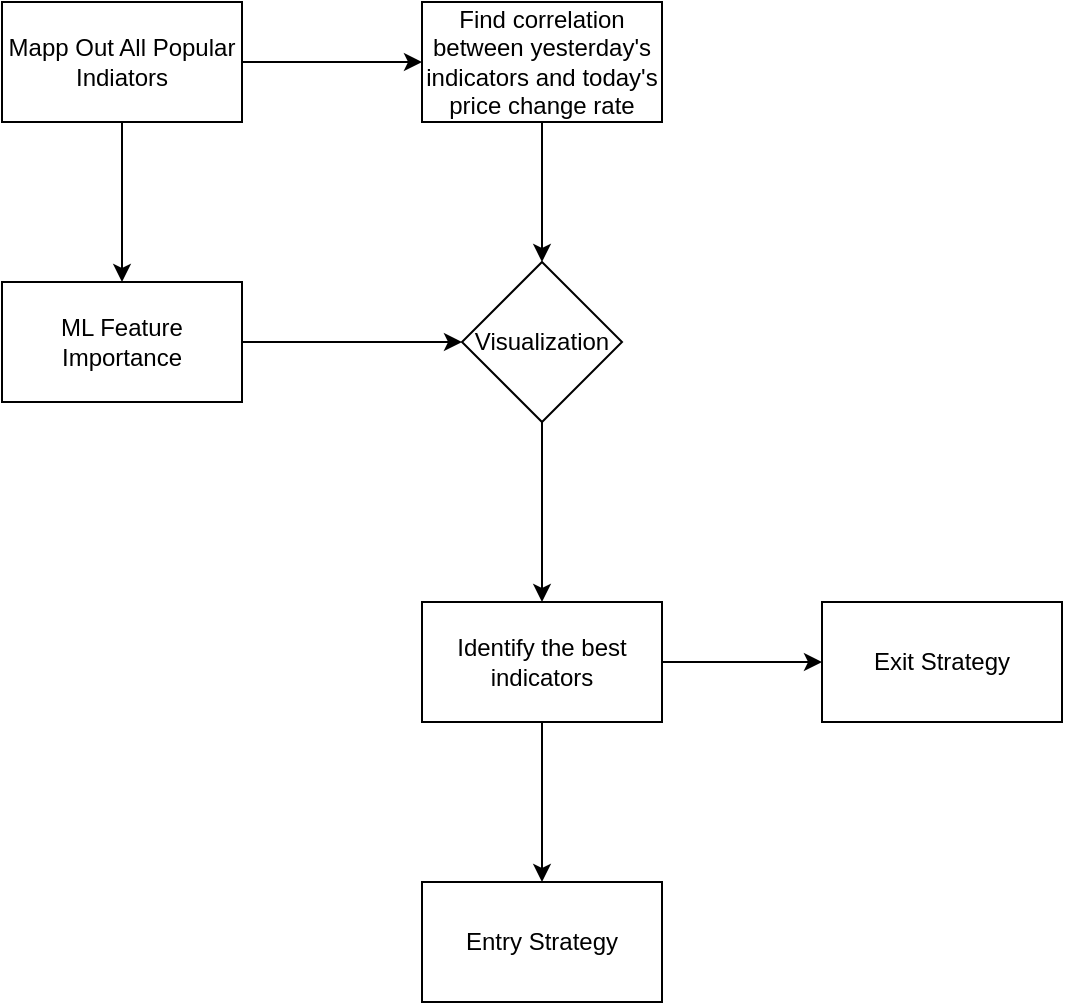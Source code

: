 <mxfile version="16.2.7" type="github"><diagram id="tpxu_sSsZ3oFw5UVlAfC" name="Page-1"><mxGraphModel dx="2253" dy="769" grid="1" gridSize="10" guides="1" tooltips="1" connect="1" arrows="1" fold="1" page="1" pageScale="1" pageWidth="827" pageHeight="1169" math="0" shadow="0"><root><mxCell id="0"/><mxCell id="1" parent="0"/><mxCell id="JvV7v8kjxqwCaFVPu7B1-7" value="" style="edgeStyle=orthogonalEdgeStyle;rounded=0;orthogonalLoop=1;jettySize=auto;html=1;" edge="1" parent="1" source="JvV7v8kjxqwCaFVPu7B1-1" target="JvV7v8kjxqwCaFVPu7B1-6"><mxGeometry relative="1" as="geometry"/></mxCell><mxCell id="JvV7v8kjxqwCaFVPu7B1-1" value="Find correlation between yesterday's indicators and today's price change rate" style="rounded=0;whiteSpace=wrap;html=1;" vertex="1" parent="1"><mxGeometry x="-400" y="270" width="120" height="60" as="geometry"/></mxCell><mxCell id="JvV7v8kjxqwCaFVPu7B1-3" value="" style="edgeStyle=orthogonalEdgeStyle;rounded=0;orthogonalLoop=1;jettySize=auto;html=1;" edge="1" parent="1" source="JvV7v8kjxqwCaFVPu7B1-2" target="JvV7v8kjxqwCaFVPu7B1-1"><mxGeometry relative="1" as="geometry"/></mxCell><mxCell id="JvV7v8kjxqwCaFVPu7B1-5" value="" style="edgeStyle=orthogonalEdgeStyle;rounded=0;orthogonalLoop=1;jettySize=auto;html=1;" edge="1" parent="1" source="JvV7v8kjxqwCaFVPu7B1-2" target="JvV7v8kjxqwCaFVPu7B1-4"><mxGeometry relative="1" as="geometry"/></mxCell><mxCell id="JvV7v8kjxqwCaFVPu7B1-2" value="Mapp Out All Popular Indiators" style="rounded=0;whiteSpace=wrap;html=1;" vertex="1" parent="1"><mxGeometry x="-610" y="270" width="120" height="60" as="geometry"/></mxCell><mxCell id="JvV7v8kjxqwCaFVPu7B1-8" value="" style="edgeStyle=orthogonalEdgeStyle;rounded=0;orthogonalLoop=1;jettySize=auto;html=1;" edge="1" parent="1" source="JvV7v8kjxqwCaFVPu7B1-4" target="JvV7v8kjxqwCaFVPu7B1-6"><mxGeometry relative="1" as="geometry"/></mxCell><mxCell id="JvV7v8kjxqwCaFVPu7B1-4" value="ML Feature Importance" style="whiteSpace=wrap;html=1;rounded=0;" vertex="1" parent="1"><mxGeometry x="-610" y="410" width="120" height="60" as="geometry"/></mxCell><mxCell id="JvV7v8kjxqwCaFVPu7B1-10" value="" style="edgeStyle=orthogonalEdgeStyle;rounded=0;orthogonalLoop=1;jettySize=auto;html=1;" edge="1" parent="1" source="JvV7v8kjxqwCaFVPu7B1-6" target="JvV7v8kjxqwCaFVPu7B1-9"><mxGeometry relative="1" as="geometry"/></mxCell><mxCell id="JvV7v8kjxqwCaFVPu7B1-6" value="Visualization" style="rhombus;whiteSpace=wrap;html=1;rounded=0;" vertex="1" parent="1"><mxGeometry x="-380" y="400" width="80" height="80" as="geometry"/></mxCell><mxCell id="JvV7v8kjxqwCaFVPu7B1-12" value="" style="edgeStyle=orthogonalEdgeStyle;rounded=0;orthogonalLoop=1;jettySize=auto;html=1;" edge="1" parent="1" source="JvV7v8kjxqwCaFVPu7B1-9" target="JvV7v8kjxqwCaFVPu7B1-11"><mxGeometry relative="1" as="geometry"/></mxCell><mxCell id="JvV7v8kjxqwCaFVPu7B1-14" value="" style="edgeStyle=orthogonalEdgeStyle;rounded=0;orthogonalLoop=1;jettySize=auto;html=1;" edge="1" parent="1" source="JvV7v8kjxqwCaFVPu7B1-9" target="JvV7v8kjxqwCaFVPu7B1-13"><mxGeometry relative="1" as="geometry"/></mxCell><mxCell id="JvV7v8kjxqwCaFVPu7B1-9" value="Identify the best indicators" style="whiteSpace=wrap;html=1;rounded=0;" vertex="1" parent="1"><mxGeometry x="-400" y="570" width="120" height="60" as="geometry"/></mxCell><mxCell id="JvV7v8kjxqwCaFVPu7B1-11" value="Entry Strategy" style="whiteSpace=wrap;html=1;rounded=0;" vertex="1" parent="1"><mxGeometry x="-400" y="710" width="120" height="60" as="geometry"/></mxCell><mxCell id="JvV7v8kjxqwCaFVPu7B1-13" value="Exit Strategy" style="whiteSpace=wrap;html=1;rounded=0;" vertex="1" parent="1"><mxGeometry x="-200" y="570" width="120" height="60" as="geometry"/></mxCell></root></mxGraphModel></diagram></mxfile>